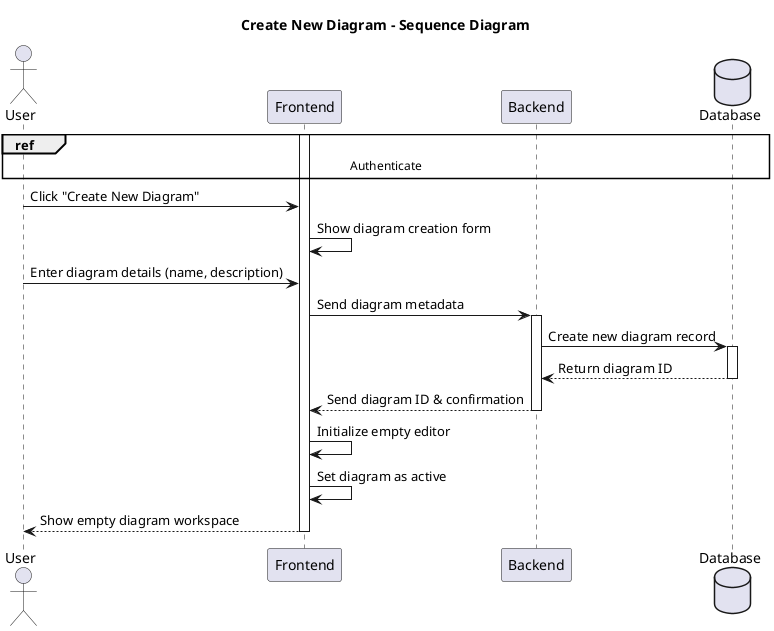 @startuml
title Create New Diagram - Sequence Diagram

actor User
participant Frontend
participant Backend
database Database

ref over User, Database: Authenticate

activate Frontend

User -> Frontend: Click "Create New Diagram"
Frontend -> Frontend: Show diagram creation form

User -> Frontend: Enter diagram details (name, description)
Frontend -> Backend: Send diagram metadata
activate Backend

Backend -> Database: Create new diagram record
activate Database
Database --> Backend: Return diagram ID
deactivate Database

Backend --> Frontend: Send diagram ID & confirmation
deactivate Backend

Frontend -> Frontend: Initialize empty editor
Frontend -> Frontend: Set diagram as active
Frontend --> User: Show empty diagram workspace
deactivate Frontend

@enduml
